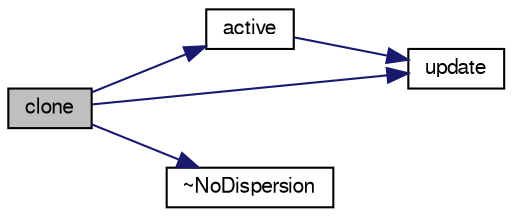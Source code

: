 digraph "clone"
{
  bgcolor="transparent";
  edge [fontname="FreeSans",fontsize="10",labelfontname="FreeSans",labelfontsize="10"];
  node [fontname="FreeSans",fontsize="10",shape=record];
  rankdir="LR";
  Node9 [label="clone",height=0.2,width=0.4,color="black", fillcolor="grey75", style="filled", fontcolor="black"];
  Node9 -> Node10 [color="midnightblue",fontsize="10",style="solid",fontname="FreeSans"];
  Node10 [label="active",height=0.2,width=0.4,color="black",URL="$a24046.html#ad9735e23cb0888fb98e1c5893aecff7e",tooltip="Flag to indicate whether model activates injection model. "];
  Node10 -> Node11 [color="midnightblue",fontsize="10",style="solid",fontname="FreeSans"];
  Node11 [label="update",height=0.2,width=0.4,color="black",URL="$a24046.html#a6b0b1e27ffb9ac1c38932a7dcd3009e0",tooltip="Update (disperse particles) "];
  Node9 -> Node11 [color="midnightblue",fontsize="10",style="solid",fontname="FreeSans"];
  Node9 -> Node12 [color="midnightblue",fontsize="10",style="solid",fontname="FreeSans"];
  Node12 [label="~NoDispersion",height=0.2,width=0.4,color="black",URL="$a24046.html#aa7256a7b37910cd45adde1f3c5a9c680",tooltip="Destructor. "];
}
